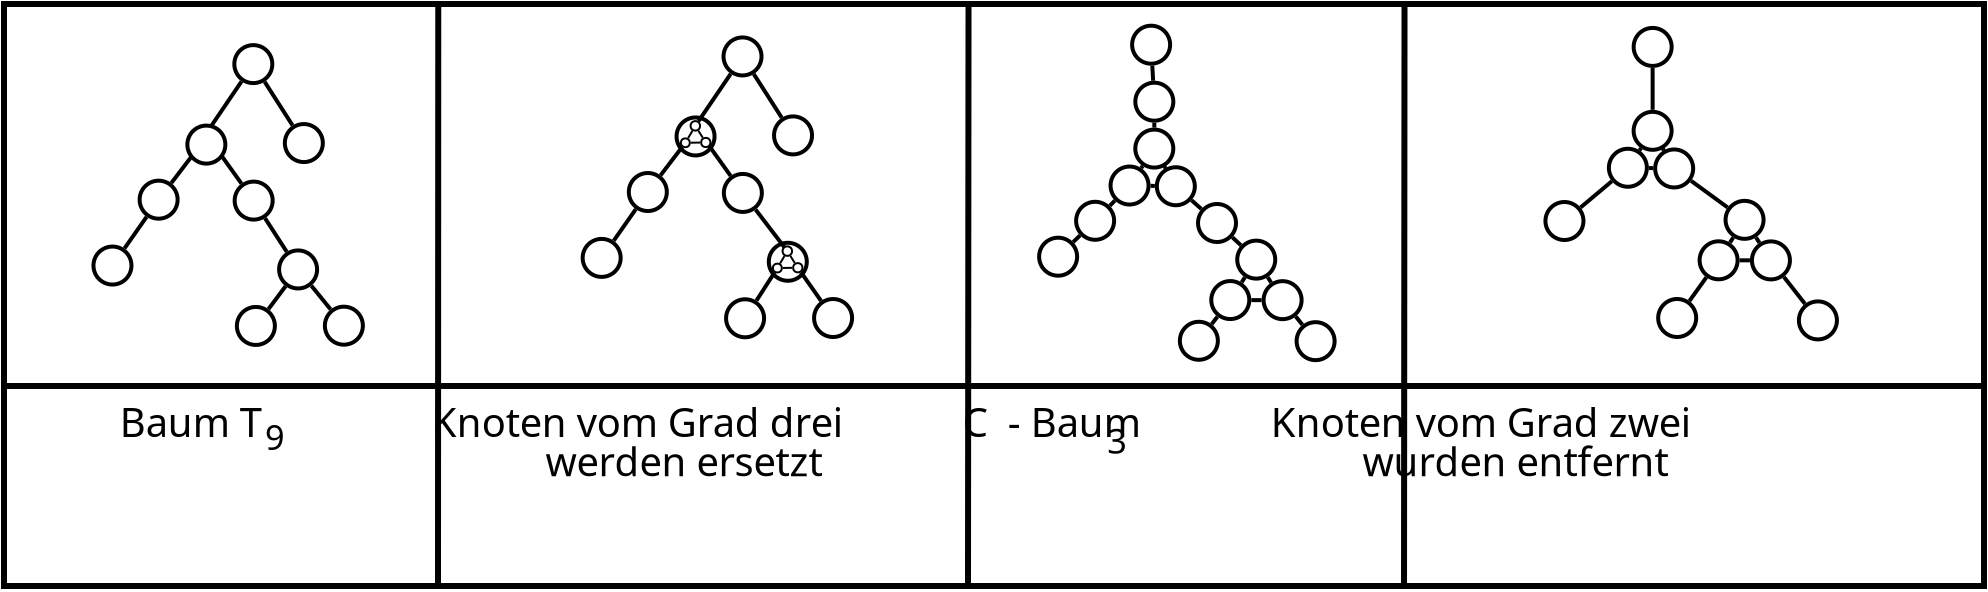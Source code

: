 <?xml version="1.0" encoding="UTF-8"?>
<dia:diagram xmlns:dia="http://www.lysator.liu.se/~alla/dia/">
  <dia:layer name="Background" visible="true" active="true">
    <dia:object type="Standard - Ellipse" version="0" id="O0">
      <dia:attribute name="obj_pos">
        <dia:point val="-17.606,6.196"/>
      </dia:attribute>
      <dia:attribute name="obj_bb">
        <dia:rectangle val="-17.706,6.096;-15.606,8.196"/>
      </dia:attribute>
      <dia:attribute name="elem_corner">
        <dia:point val="-17.606,6.196"/>
      </dia:attribute>
      <dia:attribute name="elem_width">
        <dia:real val="1.9"/>
      </dia:attribute>
      <dia:attribute name="elem_height">
        <dia:real val="1.9"/>
      </dia:attribute>
      <dia:attribute name="border_width">
        <dia:real val="0.2"/>
      </dia:attribute>
      <dia:attribute name="aspect">
        <dia:enum val="2"/>
      </dia:attribute>
    </dia:object>
    <dia:object type="Standard - Ellipse" version="0" id="O1">
      <dia:attribute name="obj_pos">
        <dia:point val="-22.016,14.9"/>
      </dia:attribute>
      <dia:attribute name="obj_bb">
        <dia:rectangle val="-22.116,14.8;-20.016,16.9"/>
      </dia:attribute>
      <dia:attribute name="elem_corner">
        <dia:point val="-22.016,14.9"/>
      </dia:attribute>
      <dia:attribute name="elem_width">
        <dia:real val="1.9"/>
      </dia:attribute>
      <dia:attribute name="elem_height">
        <dia:real val="1.9"/>
      </dia:attribute>
      <dia:attribute name="border_width">
        <dia:real val="0.2"/>
      </dia:attribute>
      <dia:attribute name="aspect">
        <dia:enum val="2"/>
      </dia:attribute>
    </dia:object>
    <dia:object type="Standard - Line" version="0" id="O2">
      <dia:attribute name="obj_pos">
        <dia:point val="-13.97,18.667"/>
      </dia:attribute>
      <dia:attribute name="obj_bb">
        <dia:rectangle val="-14.957,18.528;-13.83,19.987"/>
      </dia:attribute>
      <dia:attribute name="conn_endpoints">
        <dia:point val="-13.97,18.667"/>
        <dia:point val="-14.817,19.848"/>
      </dia:attribute>
      <dia:attribute name="numcp">
        <dia:int val="1"/>
      </dia:attribute>
      <dia:attribute name="line_width">
        <dia:real val="0.2"/>
      </dia:attribute>
      <dia:connections>
        <dia:connection handle="0" to="O10" connection="8"/>
        <dia:connection handle="1" to="O3" connection="8"/>
      </dia:connections>
    </dia:object>
    <dia:object type="Standard - Ellipse" version="0" id="O3">
      <dia:attribute name="obj_pos">
        <dia:point val="-16.379,19.75"/>
      </dia:attribute>
      <dia:attribute name="obj_bb">
        <dia:rectangle val="-16.479,19.65;-14.379,21.75"/>
      </dia:attribute>
      <dia:attribute name="elem_corner">
        <dia:point val="-16.379,19.75"/>
      </dia:attribute>
      <dia:attribute name="elem_width">
        <dia:real val="1.9"/>
      </dia:attribute>
      <dia:attribute name="elem_height">
        <dia:real val="1.9"/>
      </dia:attribute>
      <dia:attribute name="border_width">
        <dia:real val="0.2"/>
      </dia:attribute>
      <dia:attribute name="aspect">
        <dia:enum val="2"/>
      </dia:attribute>
    </dia:object>
    <dia:object type="Standard - Line" version="0" id="O4">
      <dia:attribute name="obj_pos">
        <dia:point val="-10.095,18.646"/>
      </dia:attribute>
      <dia:attribute name="obj_bb">
        <dia:rectangle val="-10.235,18.506;-8.899,20.134"/>
      </dia:attribute>
      <dia:attribute name="conn_endpoints">
        <dia:point val="-10.095,18.646"/>
        <dia:point val="-9.04,19.993"/>
      </dia:attribute>
      <dia:attribute name="numcp">
        <dia:int val="1"/>
      </dia:attribute>
      <dia:attribute name="line_width">
        <dia:real val="0.2"/>
      </dia:attribute>
      <dia:connections>
        <dia:connection handle="0" to="O11" connection="8"/>
        <dia:connection handle="1" to="O5" connection="8"/>
      </dia:connections>
    </dia:object>
    <dia:object type="Standard - Ellipse" version="0" id="O5">
      <dia:attribute name="obj_pos">
        <dia:point val="-9.342,19.87"/>
      </dia:attribute>
      <dia:attribute name="obj_bb">
        <dia:rectangle val="-9.442,19.77;-7.342,21.87"/>
      </dia:attribute>
      <dia:attribute name="elem_corner">
        <dia:point val="-9.342,19.87"/>
      </dia:attribute>
      <dia:attribute name="elem_width">
        <dia:real val="1.9"/>
      </dia:attribute>
      <dia:attribute name="elem_height">
        <dia:real val="1.9"/>
      </dia:attribute>
      <dia:attribute name="border_width">
        <dia:real val="0.2"/>
      </dia:attribute>
      <dia:attribute name="aspect">
        <dia:enum val="2"/>
      </dia:attribute>
    </dia:object>
    <dia:object type="Standard - Line" version="0" id="O6">
      <dia:attribute name="obj_pos">
        <dia:point val="-12.627,16.676"/>
      </dia:attribute>
      <dia:attribute name="obj_bb">
        <dia:rectangle val="-12.929,16.538;-12.489,17.07"/>
      </dia:attribute>
      <dia:attribute name="conn_endpoints">
        <dia:point val="-12.627,16.676"/>
        <dia:point val="-12.791,16.931"/>
      </dia:attribute>
      <dia:attribute name="numcp">
        <dia:int val="1"/>
      </dia:attribute>
      <dia:attribute name="line_width">
        <dia:real val="0.2"/>
      </dia:attribute>
      <dia:connections>
        <dia:connection handle="0" to="O9" connection="8"/>
        <dia:connection handle="1" to="O10" connection="8"/>
      </dia:connections>
    </dia:object>
    <dia:object type="Standard - Line" version="0" id="O7">
      <dia:attribute name="obj_pos">
        <dia:point val="-11.791,17.818"/>
      </dia:attribute>
      <dia:attribute name="obj_bb">
        <dia:rectangle val="-12.41,17.717;-11.691,17.918"/>
      </dia:attribute>
      <dia:attribute name="conn_endpoints">
        <dia:point val="-11.791,17.818"/>
        <dia:point val="-12.31,17.817"/>
      </dia:attribute>
      <dia:attribute name="numcp">
        <dia:int val="1"/>
      </dia:attribute>
      <dia:attribute name="line_width">
        <dia:real val="0.2"/>
      </dia:attribute>
      <dia:connections>
        <dia:connection handle="0" to="O11" connection="8"/>
        <dia:connection handle="1" to="O10" connection="8"/>
      </dia:connections>
    </dia:object>
    <dia:object type="Standard - Line" version="0" id="O8">
      <dia:attribute name="obj_pos">
        <dia:point val="-11.488,16.672"/>
      </dia:attribute>
      <dia:attribute name="obj_bb">
        <dia:rectangle val="-11.626,16.534;-11.176,17.078"/>
      </dia:attribute>
      <dia:attribute name="conn_endpoints">
        <dia:point val="-11.488,16.672"/>
        <dia:point val="-11.314,16.94"/>
      </dia:attribute>
      <dia:attribute name="numcp">
        <dia:int val="1"/>
      </dia:attribute>
      <dia:attribute name="line_width">
        <dia:real val="0.2"/>
      </dia:attribute>
      <dia:connections>
        <dia:connection handle="0" to="O9" connection="8"/>
        <dia:connection handle="1" to="O11" connection="8"/>
      </dia:connections>
    </dia:object>
    <dia:object type="Standard - Ellipse" version="0" id="O9">
      <dia:attribute name="obj_pos">
        <dia:point val="-13.01,14.842"/>
      </dia:attribute>
      <dia:attribute name="obj_bb">
        <dia:rectangle val="-13.11,14.742;-11.01,16.842"/>
      </dia:attribute>
      <dia:attribute name="elem_corner">
        <dia:point val="-13.01,14.842"/>
      </dia:attribute>
      <dia:attribute name="elem_width">
        <dia:real val="1.9"/>
      </dia:attribute>
      <dia:attribute name="elem_height">
        <dia:real val="1.9"/>
      </dia:attribute>
      <dia:attribute name="border_width">
        <dia:real val="0.2"/>
      </dia:attribute>
      <dia:attribute name="aspect">
        <dia:enum val="2"/>
      </dia:attribute>
    </dia:object>
    <dia:object type="Standard - Ellipse" version="0" id="O10">
      <dia:attribute name="obj_pos">
        <dia:point val="-14.308,16.865"/>
      </dia:attribute>
      <dia:attribute name="obj_bb">
        <dia:rectangle val="-14.408,16.765;-12.308,18.865"/>
      </dia:attribute>
      <dia:attribute name="elem_corner">
        <dia:point val="-14.308,16.865"/>
      </dia:attribute>
      <dia:attribute name="elem_width">
        <dia:real val="1.9"/>
      </dia:attribute>
      <dia:attribute name="elem_height">
        <dia:real val="1.9"/>
      </dia:attribute>
      <dia:attribute name="border_width">
        <dia:real val="0.2"/>
      </dia:attribute>
      <dia:attribute name="aspect">
        <dia:enum val="2"/>
      </dia:attribute>
    </dia:object>
    <dia:object type="Standard - Ellipse" version="0" id="O11">
      <dia:attribute name="obj_pos">
        <dia:point val="-11.692,16.87"/>
      </dia:attribute>
      <dia:attribute name="obj_bb">
        <dia:rectangle val="-11.792,16.77;-9.692,18.87"/>
      </dia:attribute>
      <dia:attribute name="elem_corner">
        <dia:point val="-11.692,16.87"/>
      </dia:attribute>
      <dia:attribute name="elem_width">
        <dia:real val="1.9"/>
      </dia:attribute>
      <dia:attribute name="elem_height">
        <dia:real val="1.9"/>
      </dia:attribute>
      <dia:attribute name="border_width">
        <dia:real val="0.2"/>
      </dia:attribute>
      <dia:attribute name="aspect">
        <dia:enum val="2"/>
      </dia:attribute>
    </dia:object>
    <dia:object type="Standard - Line" version="0" id="O12">
      <dia:attribute name="obj_pos">
        <dia:point val="-16.657,8.196"/>
      </dia:attribute>
      <dia:attribute name="obj_bb">
        <dia:rectangle val="-16.757,8.096;-16.556,10.391"/>
      </dia:attribute>
      <dia:attribute name="conn_endpoints">
        <dia:point val="-16.657,8.196"/>
        <dia:point val="-16.657,10.291"/>
      </dia:attribute>
      <dia:attribute name="numcp">
        <dia:int val="1"/>
      </dia:attribute>
      <dia:attribute name="line_width">
        <dia:real val="0.2"/>
      </dia:attribute>
      <dia:connections>
        <dia:connection handle="0" to="O0" connection="8"/>
        <dia:connection handle="1" to="O18" connection="8"/>
      </dia:connections>
    </dia:object>
    <dia:object type="Standard - Line" version="0" id="O13">
      <dia:attribute name="obj_pos">
        <dia:point val="-18.698,13.863"/>
      </dia:attribute>
      <dia:attribute name="obj_bb">
        <dia:rectangle val="-20.403,13.722;-18.557,15.316"/>
      </dia:attribute>
      <dia:attribute name="conn_endpoints">
        <dia:point val="-18.698,13.863"/>
        <dia:point val="-20.262,15.175"/>
      </dia:attribute>
      <dia:attribute name="numcp">
        <dia:int val="1"/>
      </dia:attribute>
      <dia:attribute name="line_width">
        <dia:real val="0.2"/>
      </dia:attribute>
      <dia:connections>
        <dia:connection handle="0" to="O19" connection="8"/>
        <dia:connection handle="1" to="O1" connection="8"/>
      </dia:connections>
    </dia:object>
    <dia:object type="Standard - Line" version="0" id="O14">
      <dia:attribute name="obj_pos">
        <dia:point val="-14.732,13.842"/>
      </dia:attribute>
      <dia:attribute name="obj_bb">
        <dia:rectangle val="-14.872,13.702;-12.768,15.313"/>
      </dia:attribute>
      <dia:attribute name="conn_endpoints">
        <dia:point val="-14.732,13.842"/>
        <dia:point val="-12.908,15.174"/>
      </dia:attribute>
      <dia:attribute name="numcp">
        <dia:int val="1"/>
      </dia:attribute>
      <dia:attribute name="line_width">
        <dia:real val="0.2"/>
      </dia:attribute>
      <dia:connections>
        <dia:connection handle="0" to="O20" connection="8"/>
        <dia:connection handle="1" to="O9" connection="8"/>
      </dia:connections>
    </dia:object>
    <dia:object type="Standard - Line" version="0" id="O15">
      <dia:attribute name="obj_pos">
        <dia:point val="-17.239,12.21"/>
      </dia:attribute>
      <dia:attribute name="obj_bb">
        <dia:rectangle val="-17.45,12.072;-17.101,12.457"/>
      </dia:attribute>
      <dia:attribute name="conn_endpoints">
        <dia:point val="-17.239,12.21"/>
        <dia:point val="-17.312,12.319"/>
      </dia:attribute>
      <dia:attribute name="numcp">
        <dia:int val="1"/>
      </dia:attribute>
      <dia:attribute name="line_width">
        <dia:real val="0.2"/>
      </dia:attribute>
      <dia:connections>
        <dia:connection handle="0" to="O18" connection="8"/>
        <dia:connection handle="1" to="O19" connection="8"/>
      </dia:connections>
    </dia:object>
    <dia:object type="Standard - Line" version="0" id="O16">
      <dia:attribute name="obj_pos">
        <dia:point val="-16.629,13.207"/>
      </dia:attribute>
      <dia:attribute name="obj_bb">
        <dia:rectangle val="-16.945,13.103;-16.528,13.309"/>
      </dia:attribute>
      <dia:attribute name="conn_endpoints">
        <dia:point val="-16.629,13.207"/>
        <dia:point val="-16.844,13.204"/>
      </dia:attribute>
      <dia:attribute name="numcp">
        <dia:int val="1"/>
      </dia:attribute>
      <dia:attribute name="line_width">
        <dia:real val="0.2"/>
      </dia:attribute>
      <dia:connections>
        <dia:connection handle="0" to="O20" connection="8"/>
        <dia:connection handle="1" to="O19" connection="8"/>
      </dia:connections>
    </dia:object>
    <dia:object type="Standard - Line" version="0" id="O17">
      <dia:attribute name="obj_pos">
        <dia:point val="-16.144,12.238"/>
      </dia:attribute>
      <dia:attribute name="obj_bb">
        <dia:rectangle val="-16.28,12.101;-15.957,12.463"/>
      </dia:attribute>
      <dia:attribute name="conn_endpoints">
        <dia:point val="-16.144,12.238"/>
        <dia:point val="-16.093,12.326"/>
      </dia:attribute>
      <dia:attribute name="numcp">
        <dia:int val="1"/>
      </dia:attribute>
      <dia:attribute name="line_width">
        <dia:real val="0.2"/>
      </dia:attribute>
      <dia:connections>
        <dia:connection handle="0" to="O18" connection="8"/>
        <dia:connection handle="1" to="O20" connection="8"/>
      </dia:connections>
    </dia:object>
    <dia:object type="Standard - Ellipse" version="0" id="O18">
      <dia:attribute name="obj_pos">
        <dia:point val="-17.607,10.391"/>
      </dia:attribute>
      <dia:attribute name="obj_bb">
        <dia:rectangle val="-17.707,10.291;-15.607,12.391"/>
      </dia:attribute>
      <dia:attribute name="elem_corner">
        <dia:point val="-17.607,10.391"/>
      </dia:attribute>
      <dia:attribute name="elem_width">
        <dia:real val="1.9"/>
      </dia:attribute>
      <dia:attribute name="elem_height">
        <dia:real val="1.9"/>
      </dia:attribute>
      <dia:attribute name="border_width">
        <dia:real val="0.2"/>
      </dia:attribute>
      <dia:attribute name="aspect">
        <dia:enum val="2"/>
      </dia:attribute>
    </dia:object>
    <dia:object type="Standard - Ellipse" version="0" id="O19">
      <dia:attribute name="obj_pos">
        <dia:point val="-18.844,12.238"/>
      </dia:attribute>
      <dia:attribute name="obj_bb">
        <dia:rectangle val="-18.944,12.138;-16.844,14.238"/>
      </dia:attribute>
      <dia:attribute name="elem_corner">
        <dia:point val="-18.844,12.238"/>
      </dia:attribute>
      <dia:attribute name="elem_width">
        <dia:real val="1.9"/>
      </dia:attribute>
      <dia:attribute name="elem_height">
        <dia:real val="1.9"/>
      </dia:attribute>
      <dia:attribute name="border_width">
        <dia:real val="0.2"/>
      </dia:attribute>
      <dia:attribute name="aspect">
        <dia:enum val="2"/>
      </dia:attribute>
    </dia:object>
    <dia:object type="Standard - Ellipse" version="0" id="O20">
      <dia:attribute name="obj_pos">
        <dia:point val="-16.53,12.273"/>
      </dia:attribute>
      <dia:attribute name="obj_bb">
        <dia:rectangle val="-16.63,12.173;-14.53,14.273"/>
      </dia:attribute>
      <dia:attribute name="elem_corner">
        <dia:point val="-16.53,12.273"/>
      </dia:attribute>
      <dia:attribute name="elem_width">
        <dia:real val="1.9"/>
      </dia:attribute>
      <dia:attribute name="elem_height">
        <dia:real val="1.9"/>
      </dia:attribute>
      <dia:attribute name="border_width">
        <dia:real val="0.2"/>
      </dia:attribute>
      <dia:attribute name="aspect">
        <dia:enum val="2"/>
      </dia:attribute>
    </dia:object>
    <dia:object type="Standard - Ellipse" version="0" id="O21">
      <dia:attribute name="obj_pos">
        <dia:point val="-42.522,8.935"/>
      </dia:attribute>
      <dia:attribute name="obj_bb">
        <dia:rectangle val="-42.622,8.835;-40.522,10.935"/>
      </dia:attribute>
      <dia:attribute name="elem_corner">
        <dia:point val="-42.522,8.935"/>
      </dia:attribute>
      <dia:attribute name="elem_width">
        <dia:real val="1.9"/>
      </dia:attribute>
      <dia:attribute name="elem_height">
        <dia:real val="1.9"/>
      </dia:attribute>
      <dia:attribute name="border_width">
        <dia:real val="0.2"/>
      </dia:attribute>
      <dia:attribute name="aspect">
        <dia:enum val="2"/>
      </dia:attribute>
    </dia:object>
    <dia:object type="Standard - Ellipse" version="0" id="O22">
      <dia:attribute name="obj_pos">
        <dia:point val="-45.482,14.889"/>
      </dia:attribute>
      <dia:attribute name="obj_bb">
        <dia:rectangle val="-45.582,14.789;-43.482,16.889"/>
      </dia:attribute>
      <dia:attribute name="elem_corner">
        <dia:point val="-45.482,14.889"/>
      </dia:attribute>
      <dia:attribute name="elem_width">
        <dia:real val="1.9"/>
      </dia:attribute>
      <dia:attribute name="elem_height">
        <dia:real val="1.9"/>
      </dia:attribute>
      <dia:attribute name="border_width">
        <dia:real val="0.2"/>
      </dia:attribute>
      <dia:attribute name="aspect">
        <dia:enum val="2"/>
      </dia:attribute>
    </dia:object>
    <dia:object type="Standard - Line" version="0" id="O23">
      <dia:attribute name="obj_pos">
        <dia:point val="-38.416,20.635"/>
      </dia:attribute>
      <dia:attribute name="obj_bb">
        <dia:rectangle val="-38.844,20.494;-38.276,21.148"/>
      </dia:attribute>
      <dia:attribute name="conn_endpoints">
        <dia:point val="-38.416,20.635"/>
        <dia:point val="-38.703,21.007"/>
      </dia:attribute>
      <dia:attribute name="numcp">
        <dia:int val="1"/>
      </dia:attribute>
      <dia:attribute name="line_width">
        <dia:real val="0.2"/>
      </dia:attribute>
      <dia:connections>
        <dia:connection handle="0" to="O31" connection="8"/>
        <dia:connection handle="1" to="O24" connection="8"/>
      </dia:connections>
    </dia:object>
    <dia:object type="Standard - Ellipse" version="0" id="O24">
      <dia:attribute name="obj_pos">
        <dia:point val="-40.295,20.889"/>
      </dia:attribute>
      <dia:attribute name="obj_bb">
        <dia:rectangle val="-40.395,20.789;-38.295,22.889"/>
      </dia:attribute>
      <dia:attribute name="elem_corner">
        <dia:point val="-40.295,20.889"/>
      </dia:attribute>
      <dia:attribute name="elem_width">
        <dia:real val="1.9"/>
      </dia:attribute>
      <dia:attribute name="elem_height">
        <dia:real val="1.9"/>
      </dia:attribute>
      <dia:attribute name="border_width">
        <dia:real val="0.2"/>
      </dia:attribute>
      <dia:attribute name="aspect">
        <dia:enum val="2"/>
      </dia:attribute>
    </dia:object>
    <dia:object type="Standard - Line" version="0" id="O25">
      <dia:attribute name="obj_pos">
        <dia:point val="-34.5,20.626"/>
      </dia:attribute>
      <dia:attribute name="obj_bb">
        <dia:rectangle val="-34.64,20.486;-34.026,21.181"/>
      </dia:attribute>
      <dia:attribute name="conn_endpoints">
        <dia:point val="-34.5,20.626"/>
        <dia:point val="-34.167,21.04"/>
      </dia:attribute>
      <dia:attribute name="numcp">
        <dia:int val="1"/>
      </dia:attribute>
      <dia:attribute name="line_width">
        <dia:real val="0.2"/>
      </dia:attribute>
      <dia:connections>
        <dia:connection handle="0" to="O32" connection="8"/>
        <dia:connection handle="1" to="O26" connection="8"/>
      </dia:connections>
    </dia:object>
    <dia:object type="Standard - Ellipse" version="0" id="O26">
      <dia:attribute name="obj_pos">
        <dia:point val="-34.458,20.908"/>
      </dia:attribute>
      <dia:attribute name="obj_bb">
        <dia:rectangle val="-34.558,20.808;-32.458,22.908"/>
      </dia:attribute>
      <dia:attribute name="elem_corner">
        <dia:point val="-34.458,20.908"/>
      </dia:attribute>
      <dia:attribute name="elem_width">
        <dia:real val="1.9"/>
      </dia:attribute>
      <dia:attribute name="elem_height">
        <dia:real val="1.9"/>
      </dia:attribute>
      <dia:attribute name="border_width">
        <dia:real val="0.2"/>
      </dia:attribute>
      <dia:attribute name="aspect">
        <dia:enum val="2"/>
      </dia:attribute>
    </dia:object>
    <dia:object type="Standard - Line" version="0" id="O27">
      <dia:attribute name="obj_pos">
        <dia:point val="-37.043,18.664"/>
      </dia:attribute>
      <dia:attribute name="obj_bb">
        <dia:rectangle val="-37.345,18.526;-36.905,19.058"/>
      </dia:attribute>
      <dia:attribute name="conn_endpoints">
        <dia:point val="-37.043,18.664"/>
        <dia:point val="-37.207,18.92"/>
      </dia:attribute>
      <dia:attribute name="numcp">
        <dia:int val="1"/>
      </dia:attribute>
      <dia:attribute name="line_width">
        <dia:real val="0.2"/>
      </dia:attribute>
      <dia:connections>
        <dia:connection handle="0" to="O30" connection="8"/>
        <dia:connection handle="1" to="O31" connection="8"/>
      </dia:connections>
    </dia:object>
    <dia:object type="Standard - Line" version="0" id="O28">
      <dia:attribute name="obj_pos">
        <dia:point val="-36.207,19.806"/>
      </dia:attribute>
      <dia:attribute name="obj_bb">
        <dia:rectangle val="-36.826,19.705;-36.107,19.907"/>
      </dia:attribute>
      <dia:attribute name="conn_endpoints">
        <dia:point val="-36.207,19.806"/>
        <dia:point val="-36.726,19.805"/>
      </dia:attribute>
      <dia:attribute name="numcp">
        <dia:int val="1"/>
      </dia:attribute>
      <dia:attribute name="line_width">
        <dia:real val="0.2"/>
      </dia:attribute>
      <dia:connections>
        <dia:connection handle="0" to="O32" connection="8"/>
        <dia:connection handle="1" to="O31" connection="8"/>
      </dia:connections>
    </dia:object>
    <dia:object type="Standard - Line" version="0" id="O29">
      <dia:attribute name="obj_pos">
        <dia:point val="-35.904,18.661"/>
      </dia:attribute>
      <dia:attribute name="obj_bb">
        <dia:rectangle val="-36.042,18.523;-35.592,19.067"/>
      </dia:attribute>
      <dia:attribute name="conn_endpoints">
        <dia:point val="-35.904,18.661"/>
        <dia:point val="-35.73,18.928"/>
      </dia:attribute>
      <dia:attribute name="numcp">
        <dia:int val="1"/>
      </dia:attribute>
      <dia:attribute name="line_width">
        <dia:real val="0.2"/>
      </dia:attribute>
      <dia:connections>
        <dia:connection handle="0" to="O30" connection="8"/>
        <dia:connection handle="1" to="O32" connection="8"/>
      </dia:connections>
    </dia:object>
    <dia:object type="Standard - Ellipse" version="0" id="O30">
      <dia:attribute name="obj_pos">
        <dia:point val="-37.426,16.831"/>
      </dia:attribute>
      <dia:attribute name="obj_bb">
        <dia:rectangle val="-37.526,16.731;-35.426,18.831"/>
      </dia:attribute>
      <dia:attribute name="elem_corner">
        <dia:point val="-37.426,16.831"/>
      </dia:attribute>
      <dia:attribute name="elem_width">
        <dia:real val="1.9"/>
      </dia:attribute>
      <dia:attribute name="elem_height">
        <dia:real val="1.9"/>
      </dia:attribute>
      <dia:attribute name="border_width">
        <dia:real val="0.2"/>
      </dia:attribute>
      <dia:attribute name="aspect">
        <dia:enum val="2"/>
      </dia:attribute>
    </dia:object>
    <dia:object type="Standard - Ellipse" version="0" id="O31">
      <dia:attribute name="obj_pos">
        <dia:point val="-38.724,18.853"/>
      </dia:attribute>
      <dia:attribute name="obj_bb">
        <dia:rectangle val="-38.825,18.753;-36.724,20.853"/>
      </dia:attribute>
      <dia:attribute name="elem_corner">
        <dia:point val="-38.724,18.853"/>
      </dia:attribute>
      <dia:attribute name="elem_width">
        <dia:real val="1.9"/>
      </dia:attribute>
      <dia:attribute name="elem_height">
        <dia:real val="1.9"/>
      </dia:attribute>
      <dia:attribute name="border_width">
        <dia:real val="0.2"/>
      </dia:attribute>
      <dia:attribute name="aspect">
        <dia:enum val="2"/>
      </dia:attribute>
    </dia:object>
    <dia:object type="Standard - Ellipse" version="0" id="O32">
      <dia:attribute name="obj_pos">
        <dia:point val="-36.108,18.858"/>
      </dia:attribute>
      <dia:attribute name="obj_bb">
        <dia:rectangle val="-36.208,18.758;-34.108,20.858"/>
      </dia:attribute>
      <dia:attribute name="elem_corner">
        <dia:point val="-36.108,18.858"/>
      </dia:attribute>
      <dia:attribute name="elem_width">
        <dia:real val="1.9"/>
      </dia:attribute>
      <dia:attribute name="elem_height">
        <dia:real val="1.9"/>
      </dia:attribute>
      <dia:attribute name="border_width">
        <dia:real val="0.2"/>
      </dia:attribute>
      <dia:attribute name="aspect">
        <dia:enum val="2"/>
      </dia:attribute>
    </dia:object>
    <dia:object type="Standard - Line" version="0" id="O33">
      <dia:attribute name="obj_pos">
        <dia:point val="-41.573,10.935"/>
      </dia:attribute>
      <dia:attribute name="obj_bb">
        <dia:rectangle val="-41.673,10.835;-41.473,11.28"/>
      </dia:attribute>
      <dia:attribute name="conn_endpoints">
        <dia:point val="-41.573,10.935"/>
        <dia:point val="-41.573,11.18"/>
      </dia:attribute>
      <dia:attribute name="numcp">
        <dia:int val="1"/>
      </dia:attribute>
      <dia:attribute name="line_width">
        <dia:real val="0.2"/>
      </dia:attribute>
      <dia:connections>
        <dia:connection handle="0" to="O21" connection="8"/>
        <dia:connection handle="1" to="O39" connection="8"/>
      </dia:connections>
    </dia:object>
    <dia:object type="Standard - Line" version="0" id="O34">
      <dia:attribute name="obj_pos">
        <dia:point val="-43.544,14.827"/>
      </dia:attribute>
      <dia:attribute name="obj_bb">
        <dia:rectangle val="-43.94,14.686;-43.402,15.229"/>
      </dia:attribute>
      <dia:attribute name="conn_endpoints">
        <dia:point val="-43.544,14.827"/>
        <dia:point val="-43.798,15.088"/>
      </dia:attribute>
      <dia:attribute name="numcp">
        <dia:int val="1"/>
      </dia:attribute>
      <dia:attribute name="line_width">
        <dia:real val="0.2"/>
      </dia:attribute>
      <dia:connections>
        <dia:connection handle="0" to="O40" connection="8"/>
        <dia:connection handle="1" to="O22" connection="8"/>
      </dia:connections>
    </dia:object>
    <dia:object type="Standard - Line" version="0" id="O35">
      <dia:attribute name="obj_pos">
        <dia:point val="-37.67,16.666"/>
      </dia:attribute>
      <dia:attribute name="obj_bb">
        <dia:rectangle val="-37.811,16.525;-37.102,17.206"/>
      </dia:attribute>
      <dia:attribute name="conn_endpoints">
        <dia:point val="-37.67,16.666"/>
        <dia:point val="-37.243,17.065"/>
      </dia:attribute>
      <dia:attribute name="numcp">
        <dia:int val="1"/>
      </dia:attribute>
      <dia:attribute name="line_width">
        <dia:real val="0.2"/>
      </dia:attribute>
      <dia:connections>
        <dia:connection handle="0" to="O98" connection="8"/>
        <dia:connection handle="1" to="O30" connection="8"/>
      </dia:connections>
    </dia:object>
    <dia:object type="Standard - Line" version="0" id="O36">
      <dia:attribute name="obj_pos">
        <dia:point val="-42.155,13.099"/>
      </dia:attribute>
      <dia:attribute name="obj_bb">
        <dia:rectangle val="-42.366,12.96;-42.017,13.346"/>
      </dia:attribute>
      <dia:attribute name="conn_endpoints">
        <dia:point val="-42.155,13.099"/>
        <dia:point val="-42.228,13.207"/>
      </dia:attribute>
      <dia:attribute name="numcp">
        <dia:int val="1"/>
      </dia:attribute>
      <dia:attribute name="line_width">
        <dia:real val="0.2"/>
      </dia:attribute>
      <dia:connections>
        <dia:connection handle="0" to="O39" connection="8"/>
        <dia:connection handle="1" to="O40" connection="8"/>
      </dia:connections>
    </dia:object>
    <dia:object type="Standard - Line" version="0" id="O37">
      <dia:attribute name="obj_pos">
        <dia:point val="-41.545,14.096"/>
      </dia:attribute>
      <dia:attribute name="obj_bb">
        <dia:rectangle val="-41.862,13.991;-41.444,14.197"/>
      </dia:attribute>
      <dia:attribute name="conn_endpoints">
        <dia:point val="-41.545,14.096"/>
        <dia:point val="-41.76,14.093"/>
      </dia:attribute>
      <dia:attribute name="numcp">
        <dia:int val="1"/>
      </dia:attribute>
      <dia:attribute name="line_width">
        <dia:real val="0.2"/>
      </dia:attribute>
      <dia:connections>
        <dia:connection handle="0" to="O41" connection="8"/>
        <dia:connection handle="1" to="O40" connection="8"/>
      </dia:connections>
    </dia:object>
    <dia:object type="Standard - Line" version="0" id="O38">
      <dia:attribute name="obj_pos">
        <dia:point val="-41.06,13.126"/>
      </dia:attribute>
      <dia:attribute name="obj_bb">
        <dia:rectangle val="-41.196,12.99;-40.873,13.351"/>
      </dia:attribute>
      <dia:attribute name="conn_endpoints">
        <dia:point val="-41.06,13.126"/>
        <dia:point val="-41.009,13.215"/>
      </dia:attribute>
      <dia:attribute name="numcp">
        <dia:int val="1"/>
      </dia:attribute>
      <dia:attribute name="line_width">
        <dia:real val="0.2"/>
      </dia:attribute>
      <dia:connections>
        <dia:connection handle="0" to="O39" connection="8"/>
        <dia:connection handle="1" to="O41" connection="8"/>
      </dia:connections>
    </dia:object>
    <dia:object type="Standard - Ellipse" version="0" id="O39">
      <dia:attribute name="obj_pos">
        <dia:point val="-42.523,11.279"/>
      </dia:attribute>
      <dia:attribute name="obj_bb">
        <dia:rectangle val="-42.623,11.179;-40.523,13.279"/>
      </dia:attribute>
      <dia:attribute name="elem_corner">
        <dia:point val="-42.523,11.279"/>
      </dia:attribute>
      <dia:attribute name="elem_width">
        <dia:real val="1.9"/>
      </dia:attribute>
      <dia:attribute name="elem_height">
        <dia:real val="1.9"/>
      </dia:attribute>
      <dia:attribute name="border_width">
        <dia:real val="0.2"/>
      </dia:attribute>
      <dia:attribute name="aspect">
        <dia:enum val="2"/>
      </dia:attribute>
    </dia:object>
    <dia:object type="Standard - Ellipse" version="0" id="O40">
      <dia:attribute name="obj_pos">
        <dia:point val="-43.76,13.127"/>
      </dia:attribute>
      <dia:attribute name="obj_bb">
        <dia:rectangle val="-43.86,13.027;-41.76,15.127"/>
      </dia:attribute>
      <dia:attribute name="elem_corner">
        <dia:point val="-43.76,13.127"/>
      </dia:attribute>
      <dia:attribute name="elem_width">
        <dia:real val="1.9"/>
      </dia:attribute>
      <dia:attribute name="elem_height">
        <dia:real val="1.9"/>
      </dia:attribute>
      <dia:attribute name="border_width">
        <dia:real val="0.2"/>
      </dia:attribute>
      <dia:attribute name="aspect">
        <dia:enum val="2"/>
      </dia:attribute>
    </dia:object>
    <dia:object type="Standard - Ellipse" version="0" id="O41">
      <dia:attribute name="obj_pos">
        <dia:point val="-41.446,13.162"/>
      </dia:attribute>
      <dia:attribute name="obj_bb">
        <dia:rectangle val="-41.546,13.062;-39.446,15.162"/>
      </dia:attribute>
      <dia:attribute name="elem_corner">
        <dia:point val="-41.446,13.162"/>
      </dia:attribute>
      <dia:attribute name="elem_width">
        <dia:real val="1.9"/>
      </dia:attribute>
      <dia:attribute name="elem_height">
        <dia:real val="1.9"/>
      </dia:attribute>
      <dia:attribute name="border_width">
        <dia:real val="0.2"/>
      </dia:attribute>
      <dia:attribute name="aspect">
        <dia:enum val="2"/>
      </dia:attribute>
    </dia:object>
    <dia:object type="Standard - Ellipse" version="0" id="O42">
      <dia:attribute name="obj_pos">
        <dia:point val="-47.332,16.685"/>
      </dia:attribute>
      <dia:attribute name="obj_bb">
        <dia:rectangle val="-47.432,16.585;-45.332,18.685"/>
      </dia:attribute>
      <dia:attribute name="elem_corner">
        <dia:point val="-47.332,16.685"/>
      </dia:attribute>
      <dia:attribute name="elem_width">
        <dia:real val="1.9"/>
      </dia:attribute>
      <dia:attribute name="elem_height">
        <dia:real val="1.9"/>
      </dia:attribute>
      <dia:attribute name="border_width">
        <dia:real val="0.2"/>
      </dia:attribute>
      <dia:attribute name="aspect">
        <dia:enum val="2"/>
      </dia:attribute>
    </dia:object>
    <dia:object type="Standard - Line" version="0" id="O43">
      <dia:attribute name="obj_pos">
        <dia:point val="-45.285,16.569"/>
      </dia:attribute>
      <dia:attribute name="obj_bb">
        <dia:rectangle val="-45.771,16.428;-45.143,17.046"/>
      </dia:attribute>
      <dia:attribute name="conn_endpoints">
        <dia:point val="-45.285,16.569"/>
        <dia:point val="-45.63,16.904"/>
      </dia:attribute>
      <dia:attribute name="numcp">
        <dia:int val="1"/>
      </dia:attribute>
      <dia:attribute name="line_width">
        <dia:real val="0.2"/>
      </dia:attribute>
      <dia:connections>
        <dia:connection handle="0" to="O22" connection="8"/>
        <dia:connection handle="1" to="O42" connection="8"/>
      </dia:connections>
    </dia:object>
    <dia:object type="Standard - Line" version="0" id="O44">
      <dia:attribute name="obj_pos">
        <dia:point val="-41.673,8.083"/>
      </dia:attribute>
      <dia:attribute name="obj_bb">
        <dia:rectangle val="-41.779,7.977;-41.526,8.942"/>
      </dia:attribute>
      <dia:attribute name="conn_endpoints">
        <dia:point val="-41.673,8.083"/>
        <dia:point val="-41.631,8.837"/>
      </dia:attribute>
      <dia:attribute name="numcp">
        <dia:int val="1"/>
      </dia:attribute>
      <dia:attribute name="line_width">
        <dia:real val="0.2"/>
      </dia:attribute>
      <dia:connections>
        <dia:connection handle="0" to="O45" connection="8"/>
        <dia:connection handle="1" to="O21" connection="8"/>
      </dia:connections>
    </dia:object>
    <dia:object type="Standard - Ellipse" version="0" id="O45">
      <dia:attribute name="obj_pos">
        <dia:point val="-42.682,6.085"/>
      </dia:attribute>
      <dia:attribute name="obj_bb">
        <dia:rectangle val="-42.782,5.985;-40.682,8.085"/>
      </dia:attribute>
      <dia:attribute name="elem_corner">
        <dia:point val="-42.682,6.085"/>
      </dia:attribute>
      <dia:attribute name="elem_width">
        <dia:real val="1.9"/>
      </dia:attribute>
      <dia:attribute name="elem_height">
        <dia:real val="1.9"/>
      </dia:attribute>
      <dia:attribute name="border_width">
        <dia:real val="0.2"/>
      </dia:attribute>
      <dia:attribute name="aspect">
        <dia:enum val="2"/>
      </dia:attribute>
    </dia:object>
    <dia:object type="Standard - Line" version="0" id="O46">
      <dia:attribute name="obj_pos">
        <dia:point val="-61.596,8.506"/>
      </dia:attribute>
      <dia:attribute name="obj_bb">
        <dia:rectangle val="-61.735,8.368;-60.063,10.824"/>
      </dia:attribute>
      <dia:attribute name="conn_endpoints">
        <dia:point val="-61.596,8.506"/>
        <dia:point val="-60.201,10.686"/>
      </dia:attribute>
      <dia:attribute name="numcp">
        <dia:int val="1"/>
      </dia:attribute>
      <dia:attribute name="line_width">
        <dia:real val="0.2"/>
      </dia:attribute>
      <dia:connections>
        <dia:connection handle="0" to="O52" connection="8"/>
        <dia:connection handle="1" to="O51" connection="8"/>
      </dia:connections>
    </dia:object>
    <dia:object type="Standard - Line" version="0" id="O47">
      <dia:attribute name="obj_pos">
        <dia:point val="-63.836,12.086"/>
      </dia:attribute>
      <dia:attribute name="obj_bb">
        <dia:rectangle val="-63.976,11.947;-62.617,13.733"/>
      </dia:attribute>
      <dia:attribute name="conn_endpoints">
        <dia:point val="-63.836,12.086"/>
        <dia:point val="-62.756,13.594"/>
      </dia:attribute>
      <dia:attribute name="numcp">
        <dia:int val="1"/>
      </dia:attribute>
      <dia:attribute name="line_width">
        <dia:real val="0.2"/>
      </dia:attribute>
      <dia:connections>
        <dia:connection handle="0" to="O71" connection="7"/>
        <dia:connection handle="1" to="O73" connection="8"/>
      </dia:connections>
    </dia:object>
    <dia:object type="Standard - Line" version="0" id="O48">
      <dia:attribute name="obj_pos">
        <dia:point val="-65.184,12.154"/>
      </dia:attribute>
      <dia:attribute name="obj_bb">
        <dia:rectangle val="-66.401,12.014;-65.044,13.707"/>
      </dia:attribute>
      <dia:attribute name="conn_endpoints">
        <dia:point val="-65.184,12.154"/>
        <dia:point val="-66.261,13.567"/>
      </dia:attribute>
      <dia:attribute name="numcp">
        <dia:int val="1"/>
      </dia:attribute>
      <dia:attribute name="line_width">
        <dia:real val="0.2"/>
      </dia:attribute>
      <dia:connections>
        <dia:connection handle="0" to="O70" connection="8"/>
        <dia:connection handle="1" to="O53" connection="8"/>
      </dia:connections>
    </dia:object>
    <dia:object type="Standard - Line" version="0" id="O49">
      <dia:attribute name="obj_pos">
        <dia:point val="-68.602,16.835"/>
      </dia:attribute>
      <dia:attribute name="obj_bb">
        <dia:rectangle val="-68.742,15.121;-67.36,16.974"/>
      </dia:attribute>
      <dia:attribute name="conn_endpoints">
        <dia:point val="-68.602,16.835"/>
        <dia:point val="-67.499,15.261"/>
      </dia:attribute>
      <dia:attribute name="numcp">
        <dia:int val="1"/>
      </dia:attribute>
      <dia:attribute name="line_width">
        <dia:real val="0.2"/>
      </dia:attribute>
      <dia:connections>
        <dia:connection handle="0" to="O54" connection="8"/>
        <dia:connection handle="1" to="O53" connection="8"/>
      </dia:connections>
    </dia:object>
    <dia:object type="Standard - Line" version="0" id="O50">
      <dia:attribute name="obj_pos">
        <dia:point val="-62.752,8.49"/>
      </dia:attribute>
      <dia:attribute name="obj_bb">
        <dia:rectangle val="-64.502,8.351;-62.613,10.998"/>
      </dia:attribute>
      <dia:attribute name="conn_endpoints">
        <dia:point val="-62.752,8.49"/>
        <dia:point val="-64.363,10.859"/>
      </dia:attribute>
      <dia:attribute name="numcp">
        <dia:int val="1"/>
      </dia:attribute>
      <dia:attribute name="line_width">
        <dia:real val="0.2"/>
      </dia:attribute>
      <dia:connections>
        <dia:connection handle="0" to="O52" connection="8"/>
        <dia:connection handle="1" to="O69" connection="8"/>
      </dia:connections>
    </dia:object>
    <dia:object type="Standard - Ellipse" version="0" id="O51">
      <dia:attribute name="obj_pos">
        <dia:point val="-60.586,10.62"/>
      </dia:attribute>
      <dia:attribute name="obj_bb">
        <dia:rectangle val="-60.686,10.52;-58.586,12.62"/>
      </dia:attribute>
      <dia:attribute name="elem_corner">
        <dia:point val="-60.586,10.62"/>
      </dia:attribute>
      <dia:attribute name="elem_width">
        <dia:real val="1.9"/>
      </dia:attribute>
      <dia:attribute name="elem_height">
        <dia:real val="1.9"/>
      </dia:attribute>
      <dia:attribute name="border_width">
        <dia:real val="0.2"/>
      </dia:attribute>
      <dia:attribute name="aspect">
        <dia:enum val="2"/>
      </dia:attribute>
    </dia:object>
    <dia:object type="Standard - Ellipse" version="0" id="O52">
      <dia:attribute name="obj_pos">
        <dia:point val="-63.112,6.672"/>
      </dia:attribute>
      <dia:attribute name="obj_bb">
        <dia:rectangle val="-63.212,6.572;-61.112,8.672"/>
      </dia:attribute>
      <dia:attribute name="elem_corner">
        <dia:point val="-63.112,6.672"/>
      </dia:attribute>
      <dia:attribute name="elem_width">
        <dia:real val="1.9"/>
      </dia:attribute>
      <dia:attribute name="elem_height">
        <dia:real val="1.9"/>
      </dia:attribute>
      <dia:attribute name="border_width">
        <dia:real val="0.2"/>
      </dia:attribute>
      <dia:attribute name="aspect">
        <dia:enum val="2"/>
      </dia:attribute>
    </dia:object>
    <dia:object type="Standard - Ellipse" version="0" id="O53">
      <dia:attribute name="obj_pos">
        <dia:point val="-67.847,13.451"/>
      </dia:attribute>
      <dia:attribute name="obj_bb">
        <dia:rectangle val="-67.947,13.351;-65.847,15.451"/>
      </dia:attribute>
      <dia:attribute name="elem_corner">
        <dia:point val="-67.847,13.451"/>
      </dia:attribute>
      <dia:attribute name="elem_width">
        <dia:real val="1.9"/>
      </dia:attribute>
      <dia:attribute name="elem_height">
        <dia:real val="1.9"/>
      </dia:attribute>
      <dia:attribute name="border_width">
        <dia:real val="0.2"/>
      </dia:attribute>
      <dia:attribute name="aspect">
        <dia:enum val="2"/>
      </dia:attribute>
    </dia:object>
    <dia:object type="Standard - Ellipse" version="0" id="O54">
      <dia:attribute name="obj_pos">
        <dia:point val="-70.155,16.745"/>
      </dia:attribute>
      <dia:attribute name="obj_bb">
        <dia:rectangle val="-70.255,16.645;-68.155,18.745"/>
      </dia:attribute>
      <dia:attribute name="elem_corner">
        <dia:point val="-70.155,16.745"/>
      </dia:attribute>
      <dia:attribute name="elem_width">
        <dia:real val="1.9"/>
      </dia:attribute>
      <dia:attribute name="elem_height">
        <dia:real val="1.9"/>
      </dia:attribute>
      <dia:attribute name="border_width">
        <dia:real val="0.2"/>
      </dia:attribute>
      <dia:attribute name="aspect">
        <dia:enum val="2"/>
      </dia:attribute>
    </dia:object>
    <dia:object type="Standard - Ellipse" version="0" id="O55">
      <dia:attribute name="obj_pos">
        <dia:point val="-60.848,16.939"/>
      </dia:attribute>
      <dia:attribute name="obj_bb">
        <dia:rectangle val="-60.948,16.838;-58.848,18.939"/>
      </dia:attribute>
      <dia:attribute name="elem_corner">
        <dia:point val="-60.848,16.939"/>
      </dia:attribute>
      <dia:attribute name="elem_width">
        <dia:real val="1.9"/>
      </dia:attribute>
      <dia:attribute name="elem_height">
        <dia:real val="1.9"/>
      </dia:attribute>
      <dia:attribute name="border_width">
        <dia:real val="0.2"/>
      </dia:attribute>
      <dia:attribute name="show_background">
        <dia:boolean val="false"/>
      </dia:attribute>
      <dia:attribute name="aspect">
        <dia:enum val="2"/>
      </dia:attribute>
    </dia:object>
    <dia:object type="Standard - Line" version="0" id="O56">
      <dia:attribute name="obj_pos">
        <dia:point val="-60.567,18.432"/>
      </dia:attribute>
      <dia:attribute name="obj_bb">
        <dia:rectangle val="-61.605,18.294;-60.429,19.969"/>
      </dia:attribute>
      <dia:attribute name="conn_endpoints">
        <dia:point val="-60.567,18.432"/>
        <dia:point val="-61.467,19.831"/>
      </dia:attribute>
      <dia:attribute name="numcp">
        <dia:int val="1"/>
      </dia:attribute>
      <dia:attribute name="line_width">
        <dia:real val="0.2"/>
      </dia:attribute>
      <dia:connections>
        <dia:connection handle="0" to="O64" connection="8"/>
        <dia:connection handle="1" to="O57" connection="8"/>
      </dia:connections>
    </dia:object>
    <dia:object type="Standard - Ellipse" version="0" id="O57">
      <dia:attribute name="obj_pos">
        <dia:point val="-62.984,19.764"/>
      </dia:attribute>
      <dia:attribute name="obj_bb">
        <dia:rectangle val="-63.084,19.663;-60.984,21.764"/>
      </dia:attribute>
      <dia:attribute name="elem_corner">
        <dia:point val="-62.984,19.764"/>
      </dia:attribute>
      <dia:attribute name="elem_width">
        <dia:real val="1.9"/>
      </dia:attribute>
      <dia:attribute name="elem_height">
        <dia:real val="1.9"/>
      </dia:attribute>
      <dia:attribute name="border_width">
        <dia:real val="0.2"/>
      </dia:attribute>
      <dia:attribute name="aspect">
        <dia:enum val="2"/>
      </dia:attribute>
    </dia:object>
    <dia:object type="Standard - Line" version="0" id="O58">
      <dia:attribute name="obj_pos">
        <dia:point val="-59.238,18.416"/>
      </dia:attribute>
      <dia:attribute name="obj_bb">
        <dia:rectangle val="-59.377,18.277;-58.097,19.983"/>
      </dia:attribute>
      <dia:attribute name="conn_endpoints">
        <dia:point val="-59.238,18.416"/>
        <dia:point val="-58.236,19.844"/>
      </dia:attribute>
      <dia:attribute name="numcp">
        <dia:int val="1"/>
      </dia:attribute>
      <dia:attribute name="line_width">
        <dia:real val="0.2"/>
      </dia:attribute>
      <dia:connections>
        <dia:connection handle="0" to="O65" connection="8"/>
        <dia:connection handle="1" to="O59" connection="8"/>
      </dia:connections>
    </dia:object>
    <dia:object type="Standard - Ellipse" version="0" id="O59">
      <dia:attribute name="obj_pos">
        <dia:point val="-58.584,19.751"/>
      </dia:attribute>
      <dia:attribute name="obj_bb">
        <dia:rectangle val="-58.684,19.651;-56.584,21.751"/>
      </dia:attribute>
      <dia:attribute name="elem_corner">
        <dia:point val="-58.584,19.751"/>
      </dia:attribute>
      <dia:attribute name="elem_width">
        <dia:real val="1.9"/>
      </dia:attribute>
      <dia:attribute name="elem_height">
        <dia:real val="1.9"/>
      </dia:attribute>
      <dia:attribute name="border_width">
        <dia:real val="0.2"/>
      </dia:attribute>
      <dia:attribute name="aspect">
        <dia:enum val="2"/>
      </dia:attribute>
    </dia:object>
    <dia:object type="Standard - Line" version="0" id="O60">
      <dia:attribute name="obj_pos">
        <dia:point val="-60.067,17.602"/>
      </dia:attribute>
      <dia:attribute name="obj_bb">
        <dia:rectangle val="-60.352,17.533;-59.998,18.038"/>
      </dia:attribute>
      <dia:attribute name="conn_endpoints">
        <dia:point val="-60.067,17.602"/>
        <dia:point val="-60.283,17.97"/>
      </dia:attribute>
      <dia:attribute name="numcp">
        <dia:int val="1"/>
      </dia:attribute>
      <dia:attribute name="line_width">
        <dia:real val="0.1"/>
      </dia:attribute>
      <dia:connections>
        <dia:connection handle="0" to="O63" connection="8"/>
        <dia:connection handle="1" to="O64" connection="8"/>
      </dia:connections>
    </dia:object>
    <dia:object type="Standard - Line" version="0" id="O61">
      <dia:attribute name="obj_pos">
        <dia:point val="-59.68,18.191"/>
      </dia:attribute>
      <dia:attribute name="obj_bb">
        <dia:rectangle val="-60.208,18.14;-59.629,18.25"/>
      </dia:attribute>
      <dia:attribute name="conn_endpoints">
        <dia:point val="-59.68,18.191"/>
        <dia:point val="-60.157,18.199"/>
      </dia:attribute>
      <dia:attribute name="numcp">
        <dia:int val="1"/>
      </dia:attribute>
      <dia:attribute name="line_width">
        <dia:real val="0.1"/>
      </dia:attribute>
      <dia:connections>
        <dia:connection handle="0" to="O65" connection="8"/>
        <dia:connection handle="1" to="O64" connection="8"/>
      </dia:connections>
    </dia:object>
    <dia:object type="Standard - Line" version="0" id="O62">
      <dia:attribute name="obj_pos">
        <dia:point val="-59.77,17.598"/>
      </dia:attribute>
      <dia:attribute name="obj_bb">
        <dia:rectangle val="-59.839,17.529;-59.48,18.017"/>
      </dia:attribute>
      <dia:attribute name="conn_endpoints">
        <dia:point val="-59.77,17.598"/>
        <dia:point val="-59.549,17.949"/>
      </dia:attribute>
      <dia:attribute name="numcp">
        <dia:int val="1"/>
      </dia:attribute>
      <dia:attribute name="line_width">
        <dia:real val="0.1"/>
      </dia:attribute>
      <dia:connections>
        <dia:connection handle="0" to="O63" connection="8"/>
        <dia:connection handle="1" to="O65" connection="8"/>
      </dia:connections>
    </dia:object>
    <dia:object type="Standard - Ellipse" version="0" id="O63">
      <dia:attribute name="obj_pos">
        <dia:point val="-60.158,17.12"/>
      </dia:attribute>
      <dia:attribute name="obj_bb">
        <dia:rectangle val="-60.208,17.07;-59.636,17.642"/>
      </dia:attribute>
      <dia:attribute name="elem_corner">
        <dia:point val="-60.158,17.12"/>
      </dia:attribute>
      <dia:attribute name="elem_width">
        <dia:real val="0.472"/>
      </dia:attribute>
      <dia:attribute name="elem_height">
        <dia:real val="0.472"/>
      </dia:attribute>
      <dia:attribute name="border_width">
        <dia:real val="0.1"/>
      </dia:attribute>
      <dia:attribute name="aspect">
        <dia:enum val="2"/>
      </dia:attribute>
    </dia:object>
    <dia:object type="Standard - Ellipse" version="0" id="O64">
      <dia:attribute name="obj_pos">
        <dia:point val="-60.642,17.982"/>
      </dia:attribute>
      <dia:attribute name="obj_bb">
        <dia:rectangle val="-60.692,17.932;-60.149,18.475"/>
      </dia:attribute>
      <dia:attribute name="elem_corner">
        <dia:point val="-60.642,17.982"/>
      </dia:attribute>
      <dia:attribute name="elem_width">
        <dia:real val="0.443"/>
      </dia:attribute>
      <dia:attribute name="elem_height">
        <dia:real val="0.443"/>
      </dia:attribute>
      <dia:attribute name="border_width">
        <dia:real val="0.1"/>
      </dia:attribute>
      <dia:attribute name="aspect">
        <dia:enum val="2"/>
      </dia:attribute>
    </dia:object>
    <dia:object type="Standard - Ellipse" version="0" id="O65">
      <dia:attribute name="obj_pos">
        <dia:point val="-59.63,17.955"/>
      </dia:attribute>
      <dia:attribute name="obj_bb">
        <dia:rectangle val="-59.68,17.905;-59.119,18.467"/>
      </dia:attribute>
      <dia:attribute name="elem_corner">
        <dia:point val="-59.63,17.955"/>
      </dia:attribute>
      <dia:attribute name="elem_width">
        <dia:real val="0.462"/>
      </dia:attribute>
      <dia:attribute name="elem_height">
        <dia:real val="0.462"/>
      </dia:attribute>
      <dia:attribute name="border_width">
        <dia:real val="0.1"/>
      </dia:attribute>
      <dia:attribute name="aspect">
        <dia:enum val="2"/>
      </dia:attribute>
    </dia:object>
    <dia:object type="Standard - Line" version="0" id="O66">
      <dia:attribute name="obj_pos">
        <dia:point val="-64.667,11.339"/>
      </dia:attribute>
      <dia:attribute name="obj_bb">
        <dia:rectangle val="-64.951,11.27;-64.598,11.775"/>
      </dia:attribute>
      <dia:attribute name="conn_endpoints">
        <dia:point val="-64.667,11.339"/>
        <dia:point val="-64.883,11.707"/>
      </dia:attribute>
      <dia:attribute name="numcp">
        <dia:int val="1"/>
      </dia:attribute>
      <dia:attribute name="line_width">
        <dia:real val="0.1"/>
      </dia:attribute>
      <dia:connections>
        <dia:connection handle="0" to="O69" connection="8"/>
        <dia:connection handle="1" to="O70" connection="8"/>
      </dia:connections>
    </dia:object>
    <dia:object type="Standard - Line" version="0" id="O67">
      <dia:attribute name="obj_pos">
        <dia:point val="-64.28,11.928"/>
      </dia:attribute>
      <dia:attribute name="obj_bb">
        <dia:rectangle val="-64.808,11.877;-64.229,11.987"/>
      </dia:attribute>
      <dia:attribute name="conn_endpoints">
        <dia:point val="-64.28,11.928"/>
        <dia:point val="-64.757,11.936"/>
      </dia:attribute>
      <dia:attribute name="numcp">
        <dia:int val="1"/>
      </dia:attribute>
      <dia:attribute name="line_width">
        <dia:real val="0.1"/>
      </dia:attribute>
      <dia:connections>
        <dia:connection handle="0" to="O71" connection="8"/>
        <dia:connection handle="1" to="O70" connection="8"/>
      </dia:connections>
    </dia:object>
    <dia:object type="Standard - Line" version="0" id="O68">
      <dia:attribute name="obj_pos">
        <dia:point val="-64.37,11.335"/>
      </dia:attribute>
      <dia:attribute name="obj_bb">
        <dia:rectangle val="-64.439,11.266;-64.08,11.754"/>
      </dia:attribute>
      <dia:attribute name="conn_endpoints">
        <dia:point val="-64.37,11.335"/>
        <dia:point val="-64.149,11.685"/>
      </dia:attribute>
      <dia:attribute name="numcp">
        <dia:int val="1"/>
      </dia:attribute>
      <dia:attribute name="line_width">
        <dia:real val="0.1"/>
      </dia:attribute>
      <dia:connections>
        <dia:connection handle="0" to="O69" connection="8"/>
        <dia:connection handle="1" to="O71" connection="8"/>
      </dia:connections>
    </dia:object>
    <dia:object type="Standard - Ellipse" version="0" id="O69">
      <dia:attribute name="obj_pos">
        <dia:point val="-64.758,10.857"/>
      </dia:attribute>
      <dia:attribute name="obj_bb">
        <dia:rectangle val="-64.808,10.807;-64.236,11.379"/>
      </dia:attribute>
      <dia:attribute name="elem_corner">
        <dia:point val="-64.758,10.857"/>
      </dia:attribute>
      <dia:attribute name="elem_width">
        <dia:real val="0.472"/>
      </dia:attribute>
      <dia:attribute name="elem_height">
        <dia:real val="0.472"/>
      </dia:attribute>
      <dia:attribute name="border_width">
        <dia:real val="0.1"/>
      </dia:attribute>
      <dia:attribute name="aspect">
        <dia:enum val="2"/>
      </dia:attribute>
    </dia:object>
    <dia:object type="Standard - Ellipse" version="0" id="O70">
      <dia:attribute name="obj_pos">
        <dia:point val="-65.242,11.719"/>
      </dia:attribute>
      <dia:attribute name="obj_bb">
        <dia:rectangle val="-65.292,11.669;-64.749,12.212"/>
      </dia:attribute>
      <dia:attribute name="elem_corner">
        <dia:point val="-65.242,11.719"/>
      </dia:attribute>
      <dia:attribute name="elem_width">
        <dia:real val="0.443"/>
      </dia:attribute>
      <dia:attribute name="elem_height">
        <dia:real val="0.443"/>
      </dia:attribute>
      <dia:attribute name="border_width">
        <dia:real val="0.1"/>
      </dia:attribute>
      <dia:attribute name="aspect">
        <dia:enum val="2"/>
      </dia:attribute>
    </dia:object>
    <dia:object type="Standard - Ellipse" version="0" id="O71">
      <dia:attribute name="obj_pos">
        <dia:point val="-64.23,11.692"/>
      </dia:attribute>
      <dia:attribute name="obj_bb">
        <dia:rectangle val="-64.28,11.642;-63.719,12.204"/>
      </dia:attribute>
      <dia:attribute name="elem_corner">
        <dia:point val="-64.23,11.692"/>
      </dia:attribute>
      <dia:attribute name="elem_width">
        <dia:real val="0.462"/>
      </dia:attribute>
      <dia:attribute name="elem_height">
        <dia:real val="0.462"/>
      </dia:attribute>
      <dia:attribute name="border_width">
        <dia:real val="0.1"/>
      </dia:attribute>
      <dia:attribute name="aspect">
        <dia:enum val="2"/>
      </dia:attribute>
    </dia:object>
    <dia:object type="Standard - Ellipse" version="0" id="O72">
      <dia:attribute name="obj_pos">
        <dia:point val="-65.46,10.672"/>
      </dia:attribute>
      <dia:attribute name="obj_bb">
        <dia:rectangle val="-65.56,10.572;-63.46,12.672"/>
      </dia:attribute>
      <dia:attribute name="elem_corner">
        <dia:point val="-65.46,10.672"/>
      </dia:attribute>
      <dia:attribute name="elem_width">
        <dia:real val="1.9"/>
      </dia:attribute>
      <dia:attribute name="elem_height">
        <dia:real val="1.9"/>
      </dia:attribute>
      <dia:attribute name="border_width">
        <dia:real val="0.2"/>
      </dia:attribute>
      <dia:attribute name="show_background">
        <dia:boolean val="false"/>
      </dia:attribute>
      <dia:attribute name="aspect">
        <dia:enum val="2"/>
      </dia:attribute>
    </dia:object>
    <dia:object type="Standard - Ellipse" version="0" id="O73">
      <dia:attribute name="obj_pos">
        <dia:point val="-63.095,13.497"/>
      </dia:attribute>
      <dia:attribute name="obj_bb">
        <dia:rectangle val="-63.195,13.397;-61.095,15.497"/>
      </dia:attribute>
      <dia:attribute name="elem_corner">
        <dia:point val="-63.095,13.497"/>
      </dia:attribute>
      <dia:attribute name="elem_width">
        <dia:real val="1.9"/>
      </dia:attribute>
      <dia:attribute name="elem_height">
        <dia:real val="1.9"/>
      </dia:attribute>
      <dia:attribute name="border_width">
        <dia:real val="0.2"/>
      </dia:attribute>
      <dia:attribute name="aspect">
        <dia:enum val="2"/>
      </dia:attribute>
    </dia:object>
    <dia:object type="Standard - Line" version="0" id="O74">
      <dia:attribute name="obj_pos">
        <dia:point val="-60.078,17.151"/>
      </dia:attribute>
      <dia:attribute name="obj_bb">
        <dia:rectangle val="-61.648,15.141;-59.938,17.292"/>
      </dia:attribute>
      <dia:attribute name="conn_endpoints">
        <dia:point val="-60.078,17.151"/>
        <dia:point val="-61.507,15.281"/>
      </dia:attribute>
      <dia:attribute name="numcp">
        <dia:int val="1"/>
      </dia:attribute>
      <dia:attribute name="line_width">
        <dia:real val="0.2"/>
      </dia:attribute>
      <dia:connections>
        <dia:connection handle="0" to="O63" connection="8"/>
        <dia:connection handle="1" to="O73" connection="8"/>
      </dia:connections>
    </dia:object>
    <dia:object type="Standard - Line" version="0" id="O75">
      <dia:attribute name="obj_pos">
        <dia:point val="-86.056,8.889"/>
      </dia:attribute>
      <dia:attribute name="obj_bb">
        <dia:rectangle val="-86.195,8.751;-84.523,11.207"/>
      </dia:attribute>
      <dia:attribute name="conn_endpoints">
        <dia:point val="-86.056,8.889"/>
        <dia:point val="-84.661,11.069"/>
      </dia:attribute>
      <dia:attribute name="numcp">
        <dia:int val="1"/>
      </dia:attribute>
      <dia:attribute name="line_width">
        <dia:real val="0.2"/>
      </dia:attribute>
      <dia:connections>
        <dia:connection handle="0" to="O81" connection="8"/>
        <dia:connection handle="1" to="O80" connection="8"/>
      </dia:connections>
    </dia:object>
    <dia:object type="Standard - Line" version="0" id="O76">
      <dia:attribute name="obj_pos">
        <dia:point val="-88.296,12.469"/>
      </dia:attribute>
      <dia:attribute name="obj_bb">
        <dia:rectangle val="-88.436,12.33;-87.077,14.116"/>
      </dia:attribute>
      <dia:attribute name="conn_endpoints">
        <dia:point val="-88.296,12.469"/>
        <dia:point val="-87.216,13.977"/>
      </dia:attribute>
      <dia:attribute name="numcp">
        <dia:int val="1"/>
      </dia:attribute>
      <dia:attribute name="line_width">
        <dia:real val="0.2"/>
      </dia:attribute>
      <dia:connections>
        <dia:connection handle="0" to="O94" connection="7"/>
        <dia:connection handle="1" to="O96" connection="8"/>
      </dia:connections>
    </dia:object>
    <dia:object type="Standard - Line" version="0" id="O77">
      <dia:attribute name="obj_pos">
        <dia:point val="-89.675,12.579"/>
      </dia:attribute>
      <dia:attribute name="obj_bb">
        <dia:rectangle val="-90.861,12.439;-89.535,14.09"/>
      </dia:attribute>
      <dia:attribute name="conn_endpoints">
        <dia:point val="-89.675,12.579"/>
        <dia:point val="-90.721,13.95"/>
      </dia:attribute>
      <dia:attribute name="numcp">
        <dia:int val="1"/>
      </dia:attribute>
      <dia:attribute name="line_width">
        <dia:real val="0.2"/>
      </dia:attribute>
      <dia:connections>
        <dia:connection handle="0" to="O93" connection="8"/>
        <dia:connection handle="1" to="O82" connection="8"/>
      </dia:connections>
    </dia:object>
    <dia:object type="Standard - Line" version="0" id="O78">
      <dia:attribute name="obj_pos">
        <dia:point val="-93.062,17.218"/>
      </dia:attribute>
      <dia:attribute name="obj_bb">
        <dia:rectangle val="-93.202,15.505;-91.82,17.358"/>
      </dia:attribute>
      <dia:attribute name="conn_endpoints">
        <dia:point val="-93.062,17.218"/>
        <dia:point val="-91.959,15.644"/>
      </dia:attribute>
      <dia:attribute name="numcp">
        <dia:int val="1"/>
      </dia:attribute>
      <dia:attribute name="line_width">
        <dia:real val="0.2"/>
      </dia:attribute>
      <dia:connections>
        <dia:connection handle="0" to="O83" connection="8"/>
        <dia:connection handle="1" to="O82" connection="8"/>
      </dia:connections>
    </dia:object>
    <dia:object type="Standard - Line" version="0" id="O79">
      <dia:attribute name="obj_pos">
        <dia:point val="-87.212,8.873"/>
      </dia:attribute>
      <dia:attribute name="obj_bb">
        <dia:rectangle val="-88.934,8.735;-87.073,11.34"/>
      </dia:attribute>
      <dia:attribute name="conn_endpoints">
        <dia:point val="-87.212,8.873"/>
        <dia:point val="-88.795,11.201"/>
      </dia:attribute>
      <dia:attribute name="numcp">
        <dia:int val="1"/>
      </dia:attribute>
      <dia:attribute name="line_width">
        <dia:real val="0.2"/>
      </dia:attribute>
      <dia:connections>
        <dia:connection handle="0" to="O81" connection="8"/>
        <dia:connection handle="1" to="O92" connection="8"/>
      </dia:connections>
    </dia:object>
    <dia:object type="Standard - Ellipse" version="0" id="O80">
      <dia:attribute name="obj_pos">
        <dia:point val="-85.046,11.003"/>
      </dia:attribute>
      <dia:attribute name="obj_bb">
        <dia:rectangle val="-85.146,10.903;-83.046,13.003"/>
      </dia:attribute>
      <dia:attribute name="elem_corner">
        <dia:point val="-85.046,11.003"/>
      </dia:attribute>
      <dia:attribute name="elem_width">
        <dia:real val="1.9"/>
      </dia:attribute>
      <dia:attribute name="elem_height">
        <dia:real val="1.9"/>
      </dia:attribute>
      <dia:attribute name="border_width">
        <dia:real val="0.2"/>
      </dia:attribute>
      <dia:attribute name="aspect">
        <dia:enum val="2"/>
      </dia:attribute>
    </dia:object>
    <dia:object type="Standard - Ellipse" version="0" id="O81">
      <dia:attribute name="obj_pos">
        <dia:point val="-87.572,7.055"/>
      </dia:attribute>
      <dia:attribute name="obj_bb">
        <dia:rectangle val="-87.672,6.955;-85.572,9.055"/>
      </dia:attribute>
      <dia:attribute name="elem_corner">
        <dia:point val="-87.572,7.055"/>
      </dia:attribute>
      <dia:attribute name="elem_width">
        <dia:real val="1.9"/>
      </dia:attribute>
      <dia:attribute name="elem_height">
        <dia:real val="1.9"/>
      </dia:attribute>
      <dia:attribute name="border_width">
        <dia:real val="0.2"/>
      </dia:attribute>
      <dia:attribute name="aspect">
        <dia:enum val="2"/>
      </dia:attribute>
    </dia:object>
    <dia:object type="Standard - Ellipse" version="0" id="O82">
      <dia:attribute name="obj_pos">
        <dia:point val="-92.307,13.834"/>
      </dia:attribute>
      <dia:attribute name="obj_bb">
        <dia:rectangle val="-92.407,13.734;-90.307,15.834"/>
      </dia:attribute>
      <dia:attribute name="elem_corner">
        <dia:point val="-92.307,13.834"/>
      </dia:attribute>
      <dia:attribute name="elem_width">
        <dia:real val="1.9"/>
      </dia:attribute>
      <dia:attribute name="elem_height">
        <dia:real val="1.9"/>
      </dia:attribute>
      <dia:attribute name="border_width">
        <dia:real val="0.2"/>
      </dia:attribute>
      <dia:attribute name="aspect">
        <dia:enum val="2"/>
      </dia:attribute>
    </dia:object>
    <dia:object type="Standard - Ellipse" version="0" id="O83">
      <dia:attribute name="obj_pos">
        <dia:point val="-94.615,17.128"/>
      </dia:attribute>
      <dia:attribute name="obj_bb">
        <dia:rectangle val="-94.715,17.028;-92.615,19.128"/>
      </dia:attribute>
      <dia:attribute name="elem_corner">
        <dia:point val="-94.615,17.128"/>
      </dia:attribute>
      <dia:attribute name="elem_width">
        <dia:real val="1.9"/>
      </dia:attribute>
      <dia:attribute name="elem_height">
        <dia:real val="1.9"/>
      </dia:attribute>
      <dia:attribute name="border_width">
        <dia:real val="0.2"/>
      </dia:attribute>
      <dia:attribute name="aspect">
        <dia:enum val="2"/>
      </dia:attribute>
    </dia:object>
    <dia:object type="Standard - Ellipse" version="0" id="O84">
      <dia:attribute name="obj_pos">
        <dia:point val="-85.333,17.322"/>
      </dia:attribute>
      <dia:attribute name="obj_bb">
        <dia:rectangle val="-85.433,17.222;-83.333,19.322"/>
      </dia:attribute>
      <dia:attribute name="elem_corner">
        <dia:point val="-85.333,17.322"/>
      </dia:attribute>
      <dia:attribute name="elem_width">
        <dia:real val="1.9"/>
      </dia:attribute>
      <dia:attribute name="elem_height">
        <dia:real val="1.9"/>
      </dia:attribute>
      <dia:attribute name="border_width">
        <dia:real val="0.2"/>
      </dia:attribute>
      <dia:attribute name="aspect">
        <dia:enum val="2"/>
      </dia:attribute>
    </dia:object>
    <dia:object type="Standard - Line" version="0" id="O85">
      <dia:attribute name="obj_pos">
        <dia:point val="-85.011,19.112"/>
      </dia:attribute>
      <dia:attribute name="obj_bb">
        <dia:rectangle val="-86.007,18.972;-84.871,20.397"/>
      </dia:attribute>
      <dia:attribute name="conn_endpoints">
        <dia:point val="-85.011,19.112"/>
        <dia:point val="-85.867,20.257"/>
      </dia:attribute>
      <dia:attribute name="numcp">
        <dia:int val="1"/>
      </dia:attribute>
      <dia:attribute name="line_width">
        <dia:real val="0.2"/>
      </dia:attribute>
      <dia:connections>
        <dia:connection handle="0" to="O84" connection="8"/>
        <dia:connection handle="1" to="O86" connection="8"/>
      </dia:connections>
    </dia:object>
    <dia:object type="Standard - Ellipse" version="0" id="O86">
      <dia:attribute name="obj_pos">
        <dia:point val="-87.444,20.147"/>
      </dia:attribute>
      <dia:attribute name="obj_bb">
        <dia:rectangle val="-87.544,20.047;-85.444,22.147"/>
      </dia:attribute>
      <dia:attribute name="elem_corner">
        <dia:point val="-87.444,20.147"/>
      </dia:attribute>
      <dia:attribute name="elem_width">
        <dia:real val="1.9"/>
      </dia:attribute>
      <dia:attribute name="elem_height">
        <dia:real val="1.9"/>
      </dia:attribute>
      <dia:attribute name="border_width">
        <dia:real val="0.2"/>
      </dia:attribute>
      <dia:attribute name="aspect">
        <dia:enum val="2"/>
      </dia:attribute>
    </dia:object>
    <dia:object type="Standard - Line" version="0" id="O87">
      <dia:attribute name="obj_pos">
        <dia:point val="-83.72,19.086"/>
      </dia:attribute>
      <dia:attribute name="obj_bb">
        <dia:rectangle val="-83.861,18.946;-82.617,20.41"/>
      </dia:attribute>
      <dia:attribute name="conn_endpoints">
        <dia:point val="-83.72,19.086"/>
        <dia:point val="-82.757,20.27"/>
      </dia:attribute>
      <dia:attribute name="numcp">
        <dia:int val="1"/>
      </dia:attribute>
      <dia:attribute name="line_width">
        <dia:real val="0.2"/>
      </dia:attribute>
      <dia:connections>
        <dia:connection handle="0" to="O84" connection="8"/>
        <dia:connection handle="1" to="O88" connection="8"/>
      </dia:connections>
    </dia:object>
    <dia:object type="Standard - Ellipse" version="0" id="O88">
      <dia:attribute name="obj_pos">
        <dia:point val="-83.044,20.134"/>
      </dia:attribute>
      <dia:attribute name="obj_bb">
        <dia:rectangle val="-83.144,20.034;-81.044,22.134"/>
      </dia:attribute>
      <dia:attribute name="elem_corner">
        <dia:point val="-83.044,20.134"/>
      </dia:attribute>
      <dia:attribute name="elem_width">
        <dia:real val="1.9"/>
      </dia:attribute>
      <dia:attribute name="elem_height">
        <dia:real val="1.9"/>
      </dia:attribute>
      <dia:attribute name="border_width">
        <dia:real val="0.2"/>
      </dia:attribute>
      <dia:attribute name="aspect">
        <dia:enum val="2"/>
      </dia:attribute>
    </dia:object>
    <dia:object type="Standard - Line" version="0" id="O89">
      <dia:attribute name="obj_pos">
        <dia:point val="-89.152,11.765"/>
      </dia:attribute>
      <dia:attribute name="obj_bb">
        <dia:rectangle val="-89.455,11.628;-89.015,12.184"/>
      </dia:attribute>
      <dia:attribute name="conn_endpoints">
        <dia:point val="-89.152,11.765"/>
        <dia:point val="-89.318,12.047"/>
      </dia:attribute>
      <dia:attribute name="numcp">
        <dia:int val="1"/>
      </dia:attribute>
      <dia:attribute name="line_width">
        <dia:real val="0.2"/>
      </dia:attribute>
      <dia:connections>
        <dia:connection handle="0" to="O92" connection="8"/>
        <dia:connection handle="1" to="O93" connection="8"/>
      </dia:connections>
    </dia:object>
    <dia:object type="Standard - Line" version="0" id="O90">
      <dia:attribute name="obj_pos">
        <dia:point val="-88.788,12.312"/>
      </dia:attribute>
      <dia:attribute name="obj_bb">
        <dia:rectangle val="-89.261,12.21;-88.687,12.42"/>
      </dia:attribute>
      <dia:attribute name="conn_endpoints">
        <dia:point val="-88.788,12.312"/>
        <dia:point val="-89.159,12.318"/>
      </dia:attribute>
      <dia:attribute name="numcp">
        <dia:int val="1"/>
      </dia:attribute>
      <dia:attribute name="line_width">
        <dia:real val="0.2"/>
      </dia:attribute>
      <dia:connections>
        <dia:connection handle="0" to="O94" connection="8"/>
        <dia:connection handle="1" to="O93" connection="8"/>
      </dia:connections>
    </dia:object>
    <dia:object type="Standard - Line" version="0" id="O91">
      <dia:attribute name="obj_pos">
        <dia:point val="-88.803,11.76"/>
      </dia:attribute>
      <dia:attribute name="obj_bb">
        <dia:rectangle val="-88.941,11.622;-88.498,12.164"/>
      </dia:attribute>
      <dia:attribute name="conn_endpoints">
        <dia:point val="-88.803,11.76"/>
        <dia:point val="-88.635,12.026"/>
      </dia:attribute>
      <dia:attribute name="numcp">
        <dia:int val="1"/>
      </dia:attribute>
      <dia:attribute name="line_width">
        <dia:real val="0.2"/>
      </dia:attribute>
      <dia:connections>
        <dia:connection handle="0" to="O92" connection="8"/>
        <dia:connection handle="1" to="O94" connection="8"/>
      </dia:connections>
    </dia:object>
    <dia:object type="Standard - Ellipse" version="0" id="O92">
      <dia:attribute name="obj_pos">
        <dia:point val="-89.218,11.24"/>
      </dia:attribute>
      <dia:attribute name="obj_bb">
        <dia:rectangle val="-89.318,11.14;-88.646,11.812"/>
      </dia:attribute>
      <dia:attribute name="elem_corner">
        <dia:point val="-89.218,11.24"/>
      </dia:attribute>
      <dia:attribute name="elem_width">
        <dia:real val="0.472"/>
      </dia:attribute>
      <dia:attribute name="elem_height">
        <dia:real val="0.472"/>
      </dia:attribute>
      <dia:attribute name="border_width">
        <dia:real val="0.2"/>
      </dia:attribute>
      <dia:attribute name="aspect">
        <dia:enum val="2"/>
      </dia:attribute>
    </dia:object>
    <dia:object type="Standard - Ellipse" version="0" id="O93">
      <dia:attribute name="obj_pos">
        <dia:point val="-89.702,12.102"/>
      </dia:attribute>
      <dia:attribute name="obj_bb">
        <dia:rectangle val="-89.802,12.002;-89.159,12.645"/>
      </dia:attribute>
      <dia:attribute name="elem_corner">
        <dia:point val="-89.702,12.102"/>
      </dia:attribute>
      <dia:attribute name="elem_width">
        <dia:real val="0.443"/>
      </dia:attribute>
      <dia:attribute name="elem_height">
        <dia:real val="0.443"/>
      </dia:attribute>
      <dia:attribute name="border_width">
        <dia:real val="0.2"/>
      </dia:attribute>
      <dia:attribute name="aspect">
        <dia:enum val="2"/>
      </dia:attribute>
    </dia:object>
    <dia:object type="Standard - Ellipse" version="0" id="O94">
      <dia:attribute name="obj_pos">
        <dia:point val="-88.69,12.075"/>
      </dia:attribute>
      <dia:attribute name="obj_bb">
        <dia:rectangle val="-88.79,11.975;-88.129,12.637"/>
      </dia:attribute>
      <dia:attribute name="elem_corner">
        <dia:point val="-88.69,12.075"/>
      </dia:attribute>
      <dia:attribute name="elem_width">
        <dia:real val="0.462"/>
      </dia:attribute>
      <dia:attribute name="elem_height">
        <dia:real val="0.462"/>
      </dia:attribute>
      <dia:attribute name="border_width">
        <dia:real val="0.2"/>
      </dia:attribute>
      <dia:attribute name="aspect">
        <dia:enum val="2"/>
      </dia:attribute>
    </dia:object>
    <dia:object type="Standard - Ellipse" version="0" id="O95">
      <dia:attribute name="obj_pos">
        <dia:point val="-89.92,11.08"/>
      </dia:attribute>
      <dia:attribute name="obj_bb">
        <dia:rectangle val="-90.02,10.98;-87.92,13.08"/>
      </dia:attribute>
      <dia:attribute name="elem_corner">
        <dia:point val="-89.92,11.08"/>
      </dia:attribute>
      <dia:attribute name="elem_width">
        <dia:real val="1.9"/>
      </dia:attribute>
      <dia:attribute name="elem_height">
        <dia:real val="1.9"/>
      </dia:attribute>
      <dia:attribute name="border_width">
        <dia:real val="0.2"/>
      </dia:attribute>
      <dia:attribute name="aspect">
        <dia:enum val="2"/>
      </dia:attribute>
    </dia:object>
    <dia:object type="Standard - Ellipse" version="0" id="O96">
      <dia:attribute name="obj_pos">
        <dia:point val="-87.555,13.88"/>
      </dia:attribute>
      <dia:attribute name="obj_bb">
        <dia:rectangle val="-87.655,13.78;-85.555,15.88"/>
      </dia:attribute>
      <dia:attribute name="elem_corner">
        <dia:point val="-87.555,13.88"/>
      </dia:attribute>
      <dia:attribute name="elem_width">
        <dia:real val="1.9"/>
      </dia:attribute>
      <dia:attribute name="elem_height">
        <dia:real val="1.9"/>
      </dia:attribute>
      <dia:attribute name="border_width">
        <dia:real val="0.2"/>
      </dia:attribute>
      <dia:attribute name="aspect">
        <dia:enum val="2"/>
      </dia:attribute>
    </dia:object>
    <dia:object type="Standard - Line" version="0" id="O97">
      <dia:attribute name="obj_pos">
        <dia:point val="-84.953,17.389"/>
      </dia:attribute>
      <dia:attribute name="obj_bb">
        <dia:rectangle val="-86.173,15.575;-84.815,17.527"/>
      </dia:attribute>
      <dia:attribute name="conn_endpoints">
        <dia:point val="-84.953,17.389"/>
        <dia:point val="-86.035,15.713"/>
      </dia:attribute>
      <dia:attribute name="numcp">
        <dia:int val="1"/>
      </dia:attribute>
      <dia:attribute name="line_width">
        <dia:real val="0.2"/>
      </dia:attribute>
      <dia:connections>
        <dia:connection handle="0" to="O84" connection="8"/>
        <dia:connection handle="1" to="O96" connection="8"/>
      </dia:connections>
    </dia:object>
    <dia:object type="Standard - Ellipse" version="0" id="O98">
      <dia:attribute name="obj_pos">
        <dia:point val="-39.387,15.0"/>
      </dia:attribute>
      <dia:attribute name="obj_bb">
        <dia:rectangle val="-39.487,14.9;-37.387,17.0"/>
      </dia:attribute>
      <dia:attribute name="elem_corner">
        <dia:point val="-39.387,15.0"/>
      </dia:attribute>
      <dia:attribute name="elem_width">
        <dia:real val="1.9"/>
      </dia:attribute>
      <dia:attribute name="elem_height">
        <dia:real val="1.9"/>
      </dia:attribute>
      <dia:attribute name="border_width">
        <dia:real val="0.2"/>
      </dia:attribute>
      <dia:attribute name="aspect">
        <dia:enum val="2"/>
      </dia:attribute>
    </dia:object>
    <dia:object type="Standard - Line" version="0" id="O99">
      <dia:attribute name="obj_pos">
        <dia:point val="-39.221,15.251"/>
      </dia:attribute>
      <dia:attribute name="obj_bb">
        <dia:rectangle val="-39.854,14.67;-39.079,15.392"/>
      </dia:attribute>
      <dia:attribute name="conn_endpoints">
        <dia:point val="-39.221,15.251"/>
        <dia:point val="-39.713,14.811"/>
      </dia:attribute>
      <dia:attribute name="numcp">
        <dia:int val="1"/>
      </dia:attribute>
      <dia:attribute name="line_width">
        <dia:real val="0.2"/>
      </dia:attribute>
      <dia:connections>
        <dia:connection handle="0" to="O98" connection="8"/>
        <dia:connection handle="1" to="O41" connection="8"/>
      </dia:connections>
    </dia:object>
    <dia:object type="Standard - Line" version="0" id="O100">
      <dia:attribute name="obj_pos">
        <dia:point val="-77.375,5.1"/>
      </dia:attribute>
      <dia:attribute name="obj_bb">
        <dia:rectangle val="-77.538,4.95;-77.225,34.15"/>
      </dia:attribute>
      <dia:attribute name="conn_endpoints">
        <dia:point val="-77.375,5.1"/>
        <dia:point val="-77.388,34"/>
      </dia:attribute>
      <dia:attribute name="numcp">
        <dia:int val="1"/>
      </dia:attribute>
      <dia:attribute name="line_width">
        <dia:real val="0.3"/>
      </dia:attribute>
    </dia:object>
    <dia:object type="Standard - Text" version="1" id="O101">
      <dia:attribute name="obj_pos">
        <dia:point val="-49.345,1.55"/>
      </dia:attribute>
      <dia:attribute name="obj_bb">
        <dia:rectangle val="-49.345,0.955;-49.345,1.702"/>
      </dia:attribute>
      <dia:attribute name="text">
        <dia:composite type="text">
          <dia:attribute name="string">
            <dia:string>##</dia:string>
          </dia:attribute>
          <dia:attribute name="font">
            <dia:font family="sans" style="0" name="Helvetica"/>
          </dia:attribute>
          <dia:attribute name="height">
            <dia:real val="0.8"/>
          </dia:attribute>
          <dia:attribute name="pos">
            <dia:point val="-49.345,1.55"/>
          </dia:attribute>
          <dia:attribute name="color">
            <dia:color val="#7f7f7f"/>
          </dia:attribute>
          <dia:attribute name="alignment">
            <dia:enum val="0"/>
          </dia:attribute>
        </dia:composite>
      </dia:attribute>
      <dia:attribute name="valign">
        <dia:enum val="3"/>
      </dia:attribute>
    </dia:object>
    <dia:object type="Standard - Text" version="1" id="O102">
      <dia:attribute name="obj_pos">
        <dia:point val="-93.295,26.65"/>
      </dia:attribute>
      <dia:attribute name="obj_bb">
        <dia:rectangle val="-93.295,24.797;-4.54,27.122"/>
      </dia:attribute>
      <dia:attribute name="text">
        <dia:composite type="text">
          <dia:attribute name="string">
            <dia:string>#Baum T                 Knoten vom Grad drei            C  - Baum             Knoten vom Grad zwei#</dia:string>
          </dia:attribute>
          <dia:attribute name="font">
            <dia:font family="sans" style="0" name="Helvetica"/>
          </dia:attribute>
          <dia:attribute name="height">
            <dia:real val="2.493"/>
          </dia:attribute>
          <dia:attribute name="pos">
            <dia:point val="-93.295,26.65"/>
          </dia:attribute>
          <dia:attribute name="color">
            <dia:color val="#000000"/>
          </dia:attribute>
          <dia:attribute name="alignment">
            <dia:enum val="0"/>
          </dia:attribute>
        </dia:composite>
      </dia:attribute>
      <dia:attribute name="valign">
        <dia:enum val="3"/>
      </dia:attribute>
    </dia:object>
    <dia:object type="Standard - Text" version="1" id="O103">
      <dia:attribute name="obj_pos">
        <dia:point val="-86.032,27.3"/>
      </dia:attribute>
      <dia:attribute name="obj_bb">
        <dia:rectangle val="-86.032,25.71;-84.942,27.705"/>
      </dia:attribute>
      <dia:attribute name="text">
        <dia:composite type="text">
          <dia:attribute name="string">
            <dia:string>#9#</dia:string>
          </dia:attribute>
          <dia:attribute name="font">
            <dia:font family="sans" style="0" name="Helvetica"/>
          </dia:attribute>
          <dia:attribute name="height">
            <dia:real val="2.141"/>
          </dia:attribute>
          <dia:attribute name="pos">
            <dia:point val="-86.032,27.3"/>
          </dia:attribute>
          <dia:attribute name="color">
            <dia:color val="#000000"/>
          </dia:attribute>
          <dia:attribute name="alignment">
            <dia:enum val="0"/>
          </dia:attribute>
        </dia:composite>
      </dia:attribute>
      <dia:attribute name="valign">
        <dia:enum val="3"/>
      </dia:attribute>
    </dia:object>
    <dia:object type="Standard - Text" version="1" id="O104">
      <dia:attribute name="obj_pos">
        <dia:point val="-69.671,0.595"/>
      </dia:attribute>
      <dia:attribute name="obj_bb">
        <dia:rectangle val="-69.671,-0.21;-69.671,0.8"/>
      </dia:attribute>
      <dia:attribute name="text">
        <dia:composite type="text">
          <dia:attribute name="string">
            <dia:string>##</dia:string>
          </dia:attribute>
          <dia:attribute name="font">
            <dia:font family="sans" style="0" name="Helvetica"/>
          </dia:attribute>
          <dia:attribute name="height">
            <dia:real val="1.082"/>
          </dia:attribute>
          <dia:attribute name="pos">
            <dia:point val="-69.671,0.595"/>
          </dia:attribute>
          <dia:attribute name="color">
            <dia:color val="#000000"/>
          </dia:attribute>
          <dia:attribute name="alignment">
            <dia:enum val="0"/>
          </dia:attribute>
        </dia:composite>
      </dia:attribute>
      <dia:attribute name="valign">
        <dia:enum val="3"/>
      </dia:attribute>
    </dia:object>
    <dia:object type="Standard - Text" version="1" id="O105">
      <dia:attribute name="obj_pos">
        <dia:point val="-43.921,27.483"/>
      </dia:attribute>
      <dia:attribute name="obj_bb">
        <dia:rectangle val="-43.921,25.892;-42.831,27.887"/>
      </dia:attribute>
      <dia:attribute name="text">
        <dia:composite type="text">
          <dia:attribute name="string">
            <dia:string>#3#</dia:string>
          </dia:attribute>
          <dia:attribute name="font">
            <dia:font family="sans" style="0" name="Helvetica"/>
          </dia:attribute>
          <dia:attribute name="height">
            <dia:real val="2.141"/>
          </dia:attribute>
          <dia:attribute name="pos">
            <dia:point val="-43.921,27.483"/>
          </dia:attribute>
          <dia:attribute name="color">
            <dia:color val="#000000"/>
          </dia:attribute>
          <dia:attribute name="alignment">
            <dia:enum val="0"/>
          </dia:attribute>
        </dia:composite>
      </dia:attribute>
      <dia:attribute name="valign">
        <dia:enum val="3"/>
      </dia:attribute>
    </dia:object>
    <dia:object type="Standard - Line" version="0" id="O106">
      <dia:attribute name="obj_pos">
        <dia:point val="-0.188,24.1"/>
      </dia:attribute>
      <dia:attribute name="obj_bb">
        <dia:rectangle val="-99.138,23.95;-0.037,24.25"/>
      </dia:attribute>
      <dia:attribute name="conn_endpoints">
        <dia:point val="-0.188,24.1"/>
        <dia:point val="-98.987,24.1"/>
      </dia:attribute>
      <dia:attribute name="numcp">
        <dia:int val="1"/>
      </dia:attribute>
      <dia:attribute name="line_width">
        <dia:real val="0.3"/>
      </dia:attribute>
    </dia:object>
    <dia:object type="Standard - Line" version="0" id="O107">
      <dia:attribute name="obj_pos">
        <dia:point val="-50.862,5.15"/>
      </dia:attribute>
      <dia:attribute name="obj_bb">
        <dia:rectangle val="-51.038,5.0;-50.712,34.25"/>
      </dia:attribute>
      <dia:attribute name="conn_endpoints">
        <dia:point val="-50.862,5.15"/>
        <dia:point val="-50.888,34.1"/>
      </dia:attribute>
      <dia:attribute name="numcp">
        <dia:int val="1"/>
      </dia:attribute>
      <dia:attribute name="line_width">
        <dia:real val="0.3"/>
      </dia:attribute>
    </dia:object>
    <dia:object type="Standard - Line" version="0" id="O108">
      <dia:attribute name="obj_pos">
        <dia:point val="-29.062,5.05"/>
      </dia:attribute>
      <dia:attribute name="obj_bb">
        <dia:rectangle val="-29.238,4.9;-28.912,34.35"/>
      </dia:attribute>
      <dia:attribute name="conn_endpoints">
        <dia:point val="-29.062,5.05"/>
        <dia:point val="-29.087,34.2"/>
      </dia:attribute>
      <dia:attribute name="numcp">
        <dia:int val="1"/>
      </dia:attribute>
      <dia:attribute name="line_width">
        <dia:real val="0.3"/>
      </dia:attribute>
    </dia:object>
    <dia:object type="Standard - Text" version="1" id="O109">
      <dia:attribute name="obj_pos">
        <dia:point val="-72.008,28.608"/>
      </dia:attribute>
      <dia:attribute name="obj_bb">
        <dia:rectangle val="-72.008,26.755;-6.641,29.08"/>
      </dia:attribute>
      <dia:attribute name="text">
        <dia:composite type="text">
          <dia:attribute name="string">
            <dia:string>#werden ersetzt                                                      wurden entfernt#</dia:string>
          </dia:attribute>
          <dia:attribute name="font">
            <dia:font family="sans" style="0" name="Helvetica"/>
          </dia:attribute>
          <dia:attribute name="height">
            <dia:real val="2.493"/>
          </dia:attribute>
          <dia:attribute name="pos">
            <dia:point val="-72.008,28.608"/>
          </dia:attribute>
          <dia:attribute name="color">
            <dia:color val="#000000"/>
          </dia:attribute>
          <dia:attribute name="alignment">
            <dia:enum val="0"/>
          </dia:attribute>
        </dia:composite>
      </dia:attribute>
      <dia:attribute name="valign">
        <dia:enum val="3"/>
      </dia:attribute>
    </dia:object>
    <dia:object type="Standard - Box" version="0" id="O110">
      <dia:attribute name="obj_pos">
        <dia:point val="-99.088,5"/>
      </dia:attribute>
      <dia:attribute name="obj_bb">
        <dia:rectangle val="-99.237,4.85;0.062,34.25"/>
      </dia:attribute>
      <dia:attribute name="elem_corner">
        <dia:point val="-99.088,5"/>
      </dia:attribute>
      <dia:attribute name="elem_width">
        <dia:real val="99"/>
      </dia:attribute>
      <dia:attribute name="elem_height">
        <dia:real val="29.1"/>
      </dia:attribute>
      <dia:attribute name="border_width">
        <dia:real val="0.3"/>
      </dia:attribute>
      <dia:attribute name="show_background">
        <dia:boolean val="false"/>
      </dia:attribute>
    </dia:object>
  </dia:layer>
</dia:diagram>
